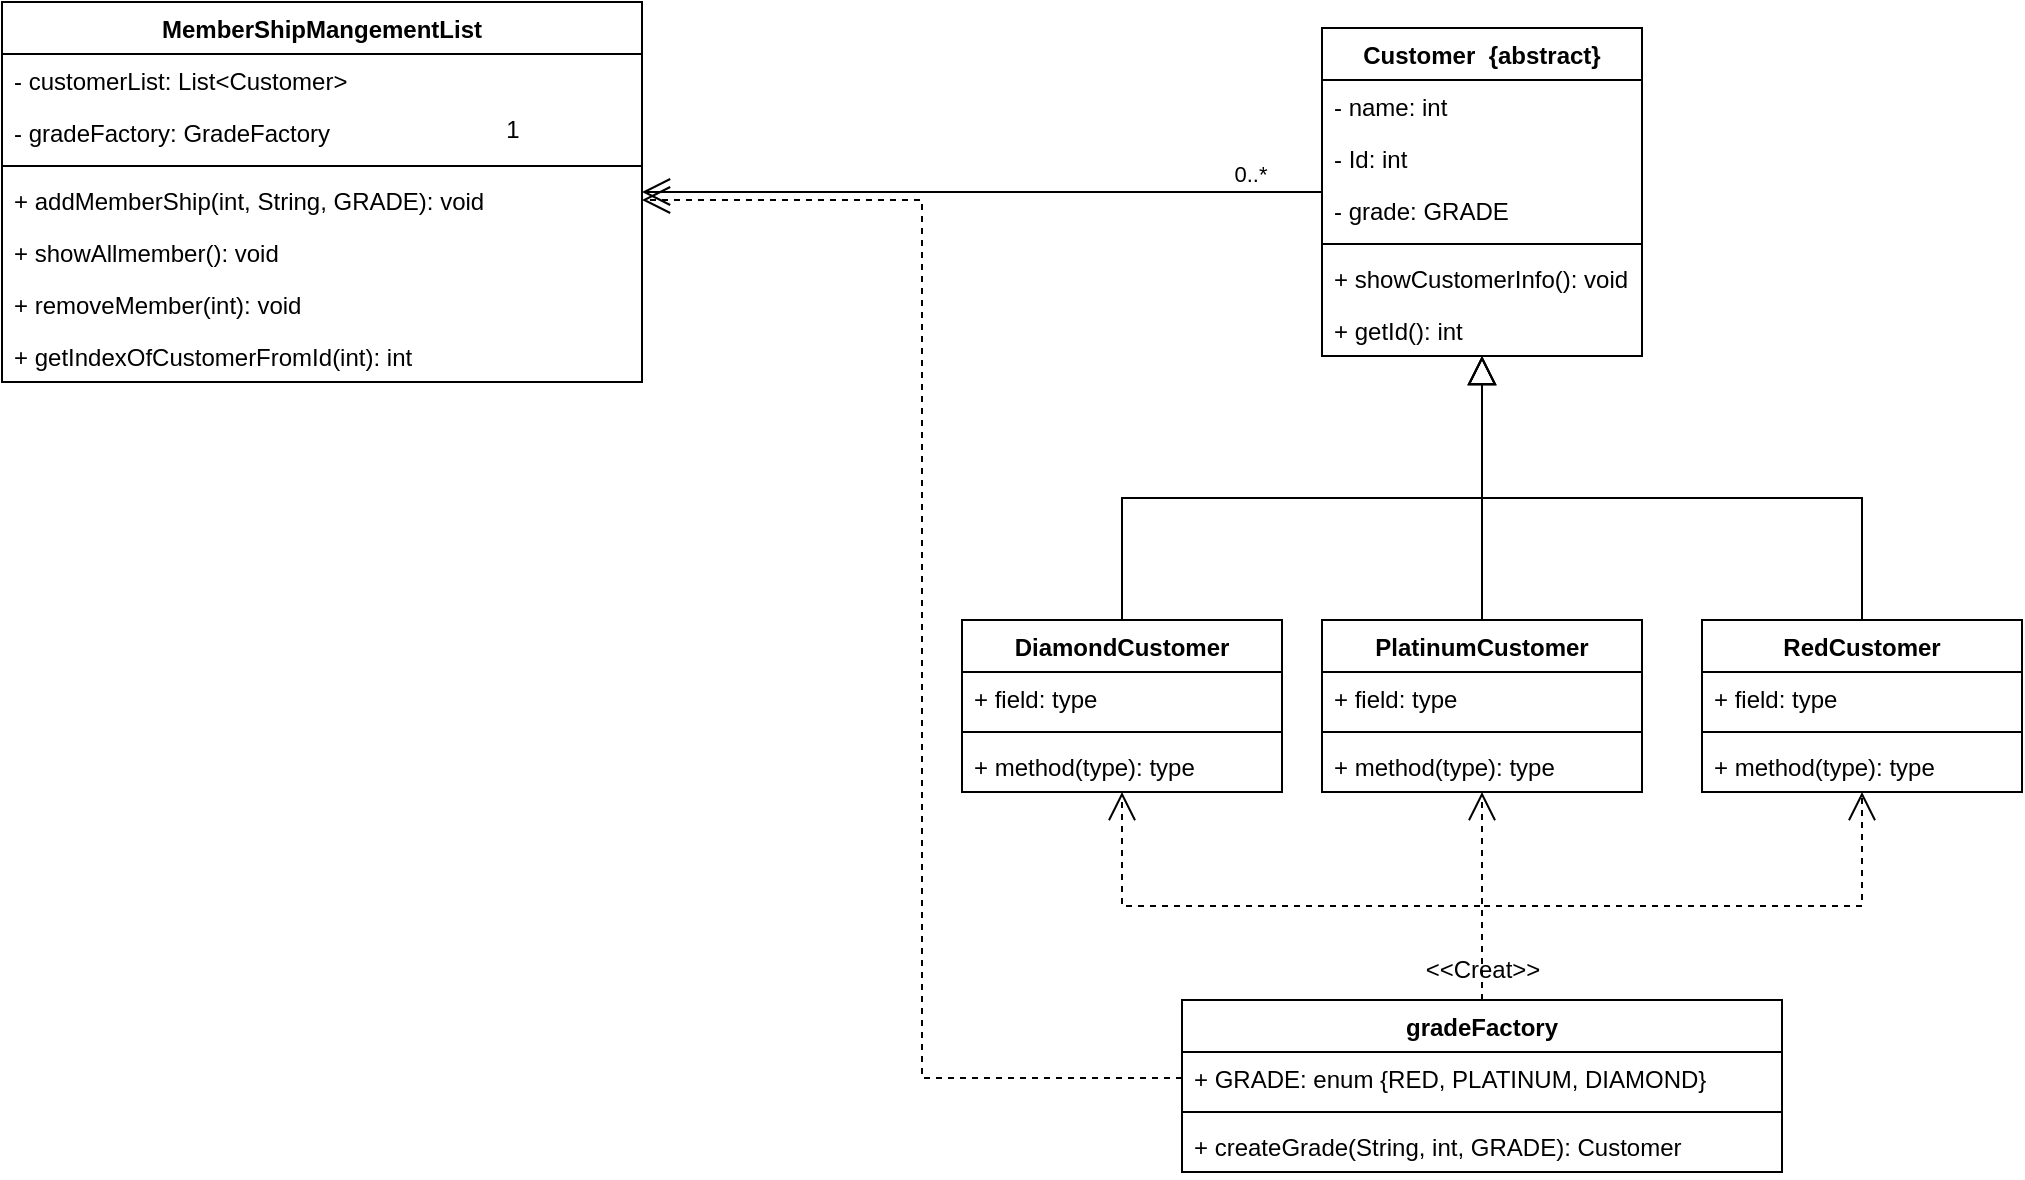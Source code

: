 <mxfile version="20.3.0" type="device"><diagram id="C5RBs43oDa-KdzZeNtuy" name="Page-1"><mxGraphModel dx="1185" dy="721" grid="1" gridSize="10" guides="1" tooltips="1" connect="1" arrows="1" fold="1" page="1" pageScale="1" pageWidth="3300" pageHeight="4681" math="0" shadow="0"><root><mxCell id="WIyWlLk6GJQsqaUBKTNV-0"/><mxCell id="WIyWlLk6GJQsqaUBKTNV-1" parent="WIyWlLk6GJQsqaUBKTNV-0"/><mxCell id="Y2_zV4blzMu7Op2hLHEg-40" style="edgeStyle=orthogonalEdgeStyle;rounded=0;orthogonalLoop=1;jettySize=auto;html=1;endArrow=open;endFill=0;endSize=12;" edge="1" parent="WIyWlLk6GJQsqaUBKTNV-1" source="JrlYCs3DZONOAylXFl59-1" target="Y2_zV4blzMu7Op2hLHEg-34"><mxGeometry relative="1" as="geometry"/></mxCell><mxCell id="Y2_zV4blzMu7Op2hLHEg-41" value="0..*" style="edgeLabel;html=1;align=center;verticalAlign=middle;resizable=0;points=[];" vertex="1" connectable="0" parent="Y2_zV4blzMu7Op2hLHEg-40"><mxGeometry x="-0.738" y="2" relative="1" as="geometry"><mxPoint x="8" y="-11" as="offset"/></mxGeometry></mxCell><mxCell id="JrlYCs3DZONOAylXFl59-1" value="Customer  {abstract}" style="swimlane;fontStyle=1;align=center;verticalAlign=top;childLayout=stackLayout;horizontal=1;startSize=26;horizontalStack=0;resizeParent=1;resizeParentMax=0;resizeLast=0;collapsible=1;marginBottom=0;" parent="WIyWlLk6GJQsqaUBKTNV-1" vertex="1"><mxGeometry x="790" y="344" width="160" height="164" as="geometry"/></mxCell><mxCell id="JrlYCs3DZONOAylXFl59-2" value="- name: int" style="text;strokeColor=none;fillColor=none;align=left;verticalAlign=top;spacingLeft=4;spacingRight=4;overflow=hidden;rotatable=0;points=[[0,0.5],[1,0.5]];portConstraint=eastwest;" parent="JrlYCs3DZONOAylXFl59-1" vertex="1"><mxGeometry y="26" width="160" height="26" as="geometry"/></mxCell><mxCell id="Y2_zV4blzMu7Op2hLHEg-48" value="- Id: int" style="text;strokeColor=none;fillColor=none;align=left;verticalAlign=top;spacingLeft=4;spacingRight=4;overflow=hidden;rotatable=0;points=[[0,0.5],[1,0.5]];portConstraint=eastwest;" vertex="1" parent="JrlYCs3DZONOAylXFl59-1"><mxGeometry y="52" width="160" height="26" as="geometry"/></mxCell><mxCell id="Y2_zV4blzMu7Op2hLHEg-4" value="- grade: GRADE" style="text;strokeColor=none;fillColor=none;align=left;verticalAlign=top;spacingLeft=4;spacingRight=4;overflow=hidden;rotatable=0;points=[[0,0.5],[1,0.5]];portConstraint=eastwest;" vertex="1" parent="JrlYCs3DZONOAylXFl59-1"><mxGeometry y="78" width="160" height="26" as="geometry"/></mxCell><mxCell id="JrlYCs3DZONOAylXFl59-3" value="" style="line;strokeWidth=1;fillColor=none;align=left;verticalAlign=middle;spacingTop=-1;spacingLeft=3;spacingRight=3;rotatable=0;labelPosition=right;points=[];portConstraint=eastwest;strokeColor=inherit;" parent="JrlYCs3DZONOAylXFl59-1" vertex="1"><mxGeometry y="104" width="160" height="8" as="geometry"/></mxCell><mxCell id="JrlYCs3DZONOAylXFl59-4" value="+ showCustomerInfo(): void" style="text;strokeColor=none;fillColor=none;align=left;verticalAlign=top;spacingLeft=4;spacingRight=4;overflow=hidden;rotatable=0;points=[[0,0.5],[1,0.5]];portConstraint=eastwest;" parent="JrlYCs3DZONOAylXFl59-1" vertex="1"><mxGeometry y="112" width="160" height="26" as="geometry"/></mxCell><mxCell id="Y2_zV4blzMu7Op2hLHEg-65" value="+ getId(): int" style="text;strokeColor=none;fillColor=none;align=left;verticalAlign=top;spacingLeft=4;spacingRight=4;overflow=hidden;rotatable=0;points=[[0,0.5],[1,0.5]];portConstraint=eastwest;" vertex="1" parent="JrlYCs3DZONOAylXFl59-1"><mxGeometry y="138" width="160" height="26" as="geometry"/></mxCell><mxCell id="Y2_zV4blzMu7Op2hLHEg-31" style="edgeStyle=orthogonalEdgeStyle;rounded=0;orthogonalLoop=1;jettySize=auto;html=1;exitX=0.5;exitY=0;exitDx=0;exitDy=0;endArrow=block;endFill=0;endSize=12;" edge="1" parent="WIyWlLk6GJQsqaUBKTNV-1" source="Y2_zV4blzMu7Op2hLHEg-14" target="JrlYCs3DZONOAylXFl59-1"><mxGeometry relative="1" as="geometry"/></mxCell><mxCell id="Y2_zV4blzMu7Op2hLHEg-14" value="DiamondCustomer" style="swimlane;fontStyle=1;align=center;verticalAlign=top;childLayout=stackLayout;horizontal=1;startSize=26;horizontalStack=0;resizeParent=1;resizeParentMax=0;resizeLast=0;collapsible=1;marginBottom=0;" vertex="1" parent="WIyWlLk6GJQsqaUBKTNV-1"><mxGeometry x="610" y="640" width="160" height="86" as="geometry"/></mxCell><mxCell id="Y2_zV4blzMu7Op2hLHEg-15" value="+ field: type" style="text;strokeColor=none;fillColor=none;align=left;verticalAlign=top;spacingLeft=4;spacingRight=4;overflow=hidden;rotatable=0;points=[[0,0.5],[1,0.5]];portConstraint=eastwest;" vertex="1" parent="Y2_zV4blzMu7Op2hLHEg-14"><mxGeometry y="26" width="160" height="26" as="geometry"/></mxCell><mxCell id="Y2_zV4blzMu7Op2hLHEg-16" value="" style="line;strokeWidth=1;fillColor=none;align=left;verticalAlign=middle;spacingTop=-1;spacingLeft=3;spacingRight=3;rotatable=0;labelPosition=right;points=[];portConstraint=eastwest;strokeColor=inherit;" vertex="1" parent="Y2_zV4blzMu7Op2hLHEg-14"><mxGeometry y="52" width="160" height="8" as="geometry"/></mxCell><mxCell id="Y2_zV4blzMu7Op2hLHEg-17" value="+ method(type): type" style="text;strokeColor=none;fillColor=none;align=left;verticalAlign=top;spacingLeft=4;spacingRight=4;overflow=hidden;rotatable=0;points=[[0,0.5],[1,0.5]];portConstraint=eastwest;" vertex="1" parent="Y2_zV4blzMu7Op2hLHEg-14"><mxGeometry y="60" width="160" height="26" as="geometry"/></mxCell><mxCell id="Y2_zV4blzMu7Op2hLHEg-32" style="edgeStyle=orthogonalEdgeStyle;rounded=0;orthogonalLoop=1;jettySize=auto;html=1;exitX=0.5;exitY=0;exitDx=0;exitDy=0;endArrow=block;endFill=0;endSize=12;" edge="1" parent="WIyWlLk6GJQsqaUBKTNV-1" source="Y2_zV4blzMu7Op2hLHEg-22" target="JrlYCs3DZONOAylXFl59-1"><mxGeometry relative="1" as="geometry"/></mxCell><mxCell id="Y2_zV4blzMu7Op2hLHEg-22" value="PlatinumCustomer" style="swimlane;fontStyle=1;align=center;verticalAlign=top;childLayout=stackLayout;horizontal=1;startSize=26;horizontalStack=0;resizeParent=1;resizeParentMax=0;resizeLast=0;collapsible=1;marginBottom=0;" vertex="1" parent="WIyWlLk6GJQsqaUBKTNV-1"><mxGeometry x="790" y="640" width="160" height="86" as="geometry"/></mxCell><mxCell id="Y2_zV4blzMu7Op2hLHEg-23" value="+ field: type" style="text;strokeColor=none;fillColor=none;align=left;verticalAlign=top;spacingLeft=4;spacingRight=4;overflow=hidden;rotatable=0;points=[[0,0.5],[1,0.5]];portConstraint=eastwest;" vertex="1" parent="Y2_zV4blzMu7Op2hLHEg-22"><mxGeometry y="26" width="160" height="26" as="geometry"/></mxCell><mxCell id="Y2_zV4blzMu7Op2hLHEg-24" value="" style="line;strokeWidth=1;fillColor=none;align=left;verticalAlign=middle;spacingTop=-1;spacingLeft=3;spacingRight=3;rotatable=0;labelPosition=right;points=[];portConstraint=eastwest;strokeColor=inherit;" vertex="1" parent="Y2_zV4blzMu7Op2hLHEg-22"><mxGeometry y="52" width="160" height="8" as="geometry"/></mxCell><mxCell id="Y2_zV4blzMu7Op2hLHEg-25" value="+ method(type): type" style="text;strokeColor=none;fillColor=none;align=left;verticalAlign=top;spacingLeft=4;spacingRight=4;overflow=hidden;rotatable=0;points=[[0,0.5],[1,0.5]];portConstraint=eastwest;" vertex="1" parent="Y2_zV4blzMu7Op2hLHEg-22"><mxGeometry y="60" width="160" height="26" as="geometry"/></mxCell><mxCell id="Y2_zV4blzMu7Op2hLHEg-33" style="edgeStyle=orthogonalEdgeStyle;rounded=0;orthogonalLoop=1;jettySize=auto;html=1;exitX=0.5;exitY=0;exitDx=0;exitDy=0;endArrow=block;endFill=0;endSize=12;" edge="1" parent="WIyWlLk6GJQsqaUBKTNV-1" source="Y2_zV4blzMu7Op2hLHEg-26" target="JrlYCs3DZONOAylXFl59-1"><mxGeometry relative="1" as="geometry"/></mxCell><mxCell id="Y2_zV4blzMu7Op2hLHEg-26" value="RedCustomer" style="swimlane;fontStyle=1;align=center;verticalAlign=top;childLayout=stackLayout;horizontal=1;startSize=26;horizontalStack=0;resizeParent=1;resizeParentMax=0;resizeLast=0;collapsible=1;marginBottom=0;" vertex="1" parent="WIyWlLk6GJQsqaUBKTNV-1"><mxGeometry x="980" y="640" width="160" height="86" as="geometry"/></mxCell><mxCell id="Y2_zV4blzMu7Op2hLHEg-27" value="+ field: type" style="text;strokeColor=none;fillColor=none;align=left;verticalAlign=top;spacingLeft=4;spacingRight=4;overflow=hidden;rotatable=0;points=[[0,0.5],[1,0.5]];portConstraint=eastwest;" vertex="1" parent="Y2_zV4blzMu7Op2hLHEg-26"><mxGeometry y="26" width="160" height="26" as="geometry"/></mxCell><mxCell id="Y2_zV4blzMu7Op2hLHEg-28" value="" style="line;strokeWidth=1;fillColor=none;align=left;verticalAlign=middle;spacingTop=-1;spacingLeft=3;spacingRight=3;rotatable=0;labelPosition=right;points=[];portConstraint=eastwest;strokeColor=inherit;" vertex="1" parent="Y2_zV4blzMu7Op2hLHEg-26"><mxGeometry y="52" width="160" height="8" as="geometry"/></mxCell><mxCell id="Y2_zV4blzMu7Op2hLHEg-29" value="+ method(type): type" style="text;strokeColor=none;fillColor=none;align=left;verticalAlign=top;spacingLeft=4;spacingRight=4;overflow=hidden;rotatable=0;points=[[0,0.5],[1,0.5]];portConstraint=eastwest;" vertex="1" parent="Y2_zV4blzMu7Op2hLHEg-26"><mxGeometry y="60" width="160" height="26" as="geometry"/></mxCell><mxCell id="Y2_zV4blzMu7Op2hLHEg-34" value="MemberShipMangementList" style="swimlane;fontStyle=1;align=center;verticalAlign=top;childLayout=stackLayout;horizontal=1;startSize=26;horizontalStack=0;resizeParent=1;resizeParentMax=0;resizeLast=0;collapsible=1;marginBottom=0;" vertex="1" parent="WIyWlLk6GJQsqaUBKTNV-1"><mxGeometry x="130" y="331" width="320" height="190" as="geometry"/></mxCell><mxCell id="Y2_zV4blzMu7Op2hLHEg-35" value="- customerList: List&lt;Customer&gt;" style="text;strokeColor=none;fillColor=none;align=left;verticalAlign=top;spacingLeft=4;spacingRight=4;overflow=hidden;rotatable=0;points=[[0,0.5],[1,0.5]];portConstraint=eastwest;" vertex="1" parent="Y2_zV4blzMu7Op2hLHEg-34"><mxGeometry y="26" width="320" height="26" as="geometry"/></mxCell><mxCell id="Y2_zV4blzMu7Op2hLHEg-61" value="- gradeFactory: GradeFactory" style="text;strokeColor=none;fillColor=none;align=left;verticalAlign=top;spacingLeft=4;spacingRight=4;overflow=hidden;rotatable=0;points=[[0,0.5],[1,0.5]];portConstraint=eastwest;" vertex="1" parent="Y2_zV4blzMu7Op2hLHEg-34"><mxGeometry y="52" width="320" height="26" as="geometry"/></mxCell><mxCell id="Y2_zV4blzMu7Op2hLHEg-36" value="" style="line;strokeWidth=1;fillColor=none;align=left;verticalAlign=middle;spacingTop=-1;spacingLeft=3;spacingRight=3;rotatable=0;labelPosition=right;points=[];portConstraint=eastwest;strokeColor=inherit;" vertex="1" parent="Y2_zV4blzMu7Op2hLHEg-34"><mxGeometry y="78" width="320" height="8" as="geometry"/></mxCell><mxCell id="Y2_zV4blzMu7Op2hLHEg-37" value="+ addMemberShip(int, String, GRADE): void" style="text;strokeColor=none;fillColor=none;align=left;verticalAlign=top;spacingLeft=4;spacingRight=4;overflow=hidden;rotatable=0;points=[[0,0.5],[1,0.5]];portConstraint=eastwest;" vertex="1" parent="Y2_zV4blzMu7Op2hLHEg-34"><mxGeometry y="86" width="320" height="26" as="geometry"/></mxCell><mxCell id="Y2_zV4blzMu7Op2hLHEg-38" value="+ showAllmember(): void" style="text;strokeColor=none;fillColor=none;align=left;verticalAlign=top;spacingLeft=4;spacingRight=4;overflow=hidden;rotatable=0;points=[[0,0.5],[1,0.5]];portConstraint=eastwest;" vertex="1" parent="Y2_zV4blzMu7Op2hLHEg-34"><mxGeometry y="112" width="320" height="26" as="geometry"/></mxCell><mxCell id="Y2_zV4blzMu7Op2hLHEg-39" value="+ removeMember(int): void&#10;" style="text;strokeColor=none;fillColor=none;align=left;verticalAlign=top;spacingLeft=4;spacingRight=4;overflow=hidden;rotatable=0;points=[[0,0.5],[1,0.5]];portConstraint=eastwest;" vertex="1" parent="Y2_zV4blzMu7Op2hLHEg-34"><mxGeometry y="138" width="320" height="26" as="geometry"/></mxCell><mxCell id="Y2_zV4blzMu7Op2hLHEg-66" value="+ getIndexOfCustomerFromId(int): int" style="text;strokeColor=none;fillColor=none;align=left;verticalAlign=top;spacingLeft=4;spacingRight=4;overflow=hidden;rotatable=0;points=[[0,0.5],[1,0.5]];portConstraint=eastwest;" vertex="1" parent="Y2_zV4blzMu7Op2hLHEg-34"><mxGeometry y="164" width="320" height="26" as="geometry"/></mxCell><mxCell id="Y2_zV4blzMu7Op2hLHEg-42" value="1" style="text;html=1;align=center;verticalAlign=middle;resizable=0;points=[];autosize=1;strokeColor=none;fillColor=none;" vertex="1" parent="WIyWlLk6GJQsqaUBKTNV-1"><mxGeometry x="370" y="380" width="30" height="30" as="geometry"/></mxCell><mxCell id="Y2_zV4blzMu7Op2hLHEg-57" style="edgeStyle=orthogonalEdgeStyle;rounded=0;orthogonalLoop=1;jettySize=auto;html=1;endArrow=open;endFill=0;endSize=12;dashed=1;" edge="1" parent="WIyWlLk6GJQsqaUBKTNV-1" source="Y2_zV4blzMu7Op2hLHEg-43" target="Y2_zV4blzMu7Op2hLHEg-14"><mxGeometry relative="1" as="geometry"/></mxCell><mxCell id="Y2_zV4blzMu7Op2hLHEg-58" style="edgeStyle=orthogonalEdgeStyle;rounded=0;orthogonalLoop=1;jettySize=auto;html=1;dashed=1;endArrow=open;endFill=0;endSize=12;" edge="1" parent="WIyWlLk6GJQsqaUBKTNV-1" source="Y2_zV4blzMu7Op2hLHEg-43" target="Y2_zV4blzMu7Op2hLHEg-22"><mxGeometry relative="1" as="geometry"/></mxCell><mxCell id="Y2_zV4blzMu7Op2hLHEg-59" style="edgeStyle=orthogonalEdgeStyle;rounded=0;orthogonalLoop=1;jettySize=auto;html=1;dashed=1;endArrow=open;endFill=0;endSize=12;" edge="1" parent="WIyWlLk6GJQsqaUBKTNV-1" source="Y2_zV4blzMu7Op2hLHEg-43" target="Y2_zV4blzMu7Op2hLHEg-26"><mxGeometry relative="1" as="geometry"/></mxCell><mxCell id="Y2_zV4blzMu7Op2hLHEg-43" value="gradeFactory" style="swimlane;fontStyle=1;align=center;verticalAlign=top;childLayout=stackLayout;horizontal=1;startSize=26;horizontalStack=0;resizeParent=1;resizeParentMax=0;resizeLast=0;collapsible=1;marginBottom=0;" vertex="1" parent="WIyWlLk6GJQsqaUBKTNV-1"><mxGeometry x="720" y="830" width="300" height="86" as="geometry"/></mxCell><mxCell id="Y2_zV4blzMu7Op2hLHEg-62" value="+ GRADE: enum {RED, PLATINUM, DIAMOND}" style="text;strokeColor=none;fillColor=none;align=left;verticalAlign=top;spacingLeft=4;spacingRight=4;overflow=hidden;rotatable=0;points=[[0,0.5],[1,0.5]];portConstraint=eastwest;" vertex="1" parent="Y2_zV4blzMu7Op2hLHEg-43"><mxGeometry y="26" width="300" height="26" as="geometry"/></mxCell><mxCell id="Y2_zV4blzMu7Op2hLHEg-45" value="" style="line;strokeWidth=1;fillColor=none;align=left;verticalAlign=middle;spacingTop=-1;spacingLeft=3;spacingRight=3;rotatable=0;labelPosition=right;points=[];portConstraint=eastwest;strokeColor=inherit;" vertex="1" parent="Y2_zV4blzMu7Op2hLHEg-43"><mxGeometry y="52" width="300" height="8" as="geometry"/></mxCell><mxCell id="Y2_zV4blzMu7Op2hLHEg-64" value="+ createGrade(String, int, GRADE): Customer" style="text;strokeColor=none;fillColor=none;align=left;verticalAlign=top;spacingLeft=4;spacingRight=4;overflow=hidden;rotatable=0;points=[[0,0.5],[1,0.5]];portConstraint=eastwest;" vertex="1" parent="Y2_zV4blzMu7Op2hLHEg-43"><mxGeometry y="60" width="300" height="26" as="geometry"/></mxCell><mxCell id="Y2_zV4blzMu7Op2hLHEg-60" value="&amp;lt;&amp;lt;Creat&amp;gt;&amp;gt;" style="text;html=1;align=center;verticalAlign=middle;resizable=0;points=[];autosize=1;strokeColor=none;fillColor=none;" vertex="1" parent="WIyWlLk6GJQsqaUBKTNV-1"><mxGeometry x="830" y="800" width="80" height="30" as="geometry"/></mxCell><mxCell id="Y2_zV4blzMu7Op2hLHEg-63" style="edgeStyle=orthogonalEdgeStyle;rounded=0;orthogonalLoop=1;jettySize=auto;html=1;exitX=0;exitY=0.5;exitDx=0;exitDy=0;dashed=1;endArrow=open;endFill=0;endSize=12;" edge="1" parent="WIyWlLk6GJQsqaUBKTNV-1" source="Y2_zV4blzMu7Op2hLHEg-62" target="Y2_zV4blzMu7Op2hLHEg-37"><mxGeometry relative="1" as="geometry"/></mxCell></root></mxGraphModel></diagram></mxfile>